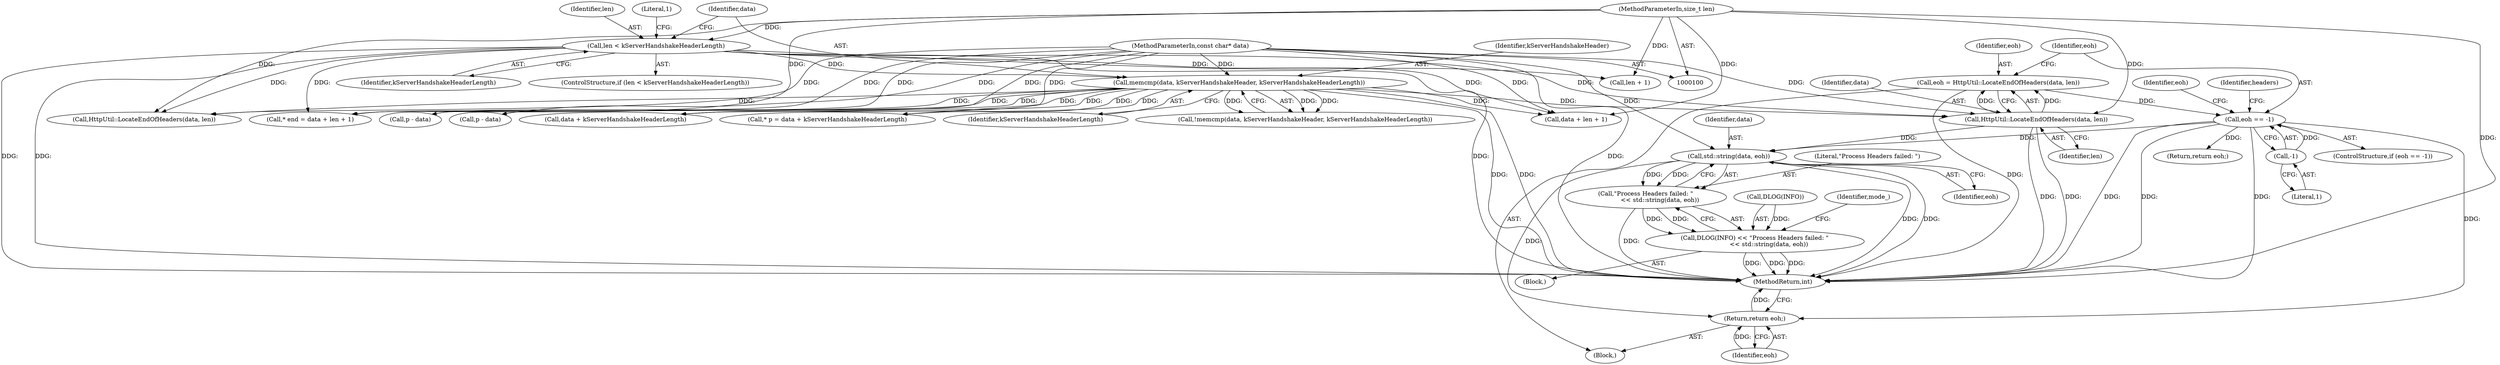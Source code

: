 digraph "1_Chrome_511d0a0a31a54e0cc0f15cb1b977dc9f9b20f0d3_4@pointer" {
"1000259" [label="(Call,std::string(data, eoh))"];
"1000237" [label="(Call,HttpUtil::LocateEndOfHeaders(data, len))"];
"1000101" [label="(MethodParameterIn,const char* data)"];
"1000117" [label="(Call,memcmp(data, kServerHandshakeHeader, kServerHandshakeHeaderLength))"];
"1000108" [label="(Call,len < kServerHandshakeHeaderLength)"];
"1000102" [label="(MethodParameterIn,size_t len)"];
"1000241" [label="(Call,eoh == -1)"];
"1000235" [label="(Call,eoh = HttpUtil::LocateEndOfHeaders(data, len))"];
"1000243" [label="(Call,-1)"];
"1000257" [label="(Call,\"Process Headers failed: \"\n               << std::string(data, eoh))"];
"1000254" [label="(Call,DLOG(INFO) << \"Process Headers failed: \"\n               << std::string(data, eoh))"];
"1000286" [label="(Return,return eoh;)"];
"1000261" [label="(Identifier,eoh)"];
"1000242" [label="(Identifier,eoh)"];
"1000145" [label="(Call,data + kServerHandshakeHeaderLength)"];
"1000243" [label="(Call,-1)"];
"1000117" [label="(Call,memcmp(data, kServerHandshakeHeader, kServerHandshakeHeaderLength))"];
"1000103" [label="(Block,)"];
"1000151" [label="(Call,data + len + 1)"];
"1000237" [label="(Call,HttpUtil::LocateEndOfHeaders(data, len))"];
"1000102" [label="(MethodParameterIn,size_t len)"];
"1000143" [label="(Call,* p = data + kServerHandshakeHeaderLength)"];
"1000118" [label="(Identifier,data)"];
"1000120" [label="(Identifier,kServerHandshakeHeaderLength)"];
"1000153" [label="(Call,len + 1)"];
"1000101" [label="(MethodParameterIn,const char* data)"];
"1000130" [label="(Call,HttpUtil::LocateEndOfHeaders(data, len))"];
"1000257" [label="(Call,\"Process Headers failed: \"\n               << std::string(data, eoh))"];
"1000255" [label="(Call,DLOG(INFO))"];
"1000239" [label="(Identifier,len)"];
"1000259" [label="(Call,std::string(data, eoh))"];
"1000244" [label="(Literal,1)"];
"1000110" [label="(Identifier,kServerHandshakeHeaderLength)"];
"1000240" [label="(ControlStructure,if (eoh == -1))"];
"1000114" [label="(Literal,1)"];
"1000109" [label="(Identifier,len)"];
"1000192" [label="(Call,p - data)"];
"1000246" [label="(Identifier,eoh)"];
"1000253" [label="(Block,)"];
"1000238" [label="(Identifier,data)"];
"1000287" [label="(Identifier,eoh)"];
"1000228" [label="(Call,p - data)"];
"1000258" [label="(Literal,\"Process Headers failed: \")"];
"1000149" [label="(Call,* end = data + len + 1)"];
"1000119" [label="(Identifier,kServerHandshakeHeader)"];
"1000286" [label="(Return,return eoh;)"];
"1000252" [label="(Identifier,headers)"];
"1000241" [label="(Call,eoh == -1)"];
"1000245" [label="(Return,return eoh;)"];
"1000116" [label="(Call,!memcmp(data, kServerHandshakeHeader, kServerHandshakeHeaderLength))"];
"1000108" [label="(Call,len < kServerHandshakeHeaderLength)"];
"1000107" [label="(ControlStructure,if (len < kServerHandshakeHeaderLength))"];
"1000236" [label="(Identifier,eoh)"];
"1000260" [label="(Identifier,data)"];
"1000254" [label="(Call,DLOG(INFO) << \"Process Headers failed: \"\n               << std::string(data, eoh))"];
"1000263" [label="(Identifier,mode_)"];
"1000288" [label="(MethodReturn,int)"];
"1000235" [label="(Call,eoh = HttpUtil::LocateEndOfHeaders(data, len))"];
"1000259" -> "1000257"  [label="AST: "];
"1000259" -> "1000261"  [label="CFG: "];
"1000260" -> "1000259"  [label="AST: "];
"1000261" -> "1000259"  [label="AST: "];
"1000257" -> "1000259"  [label="CFG: "];
"1000259" -> "1000288"  [label="DDG: "];
"1000259" -> "1000288"  [label="DDG: "];
"1000259" -> "1000257"  [label="DDG: "];
"1000259" -> "1000257"  [label="DDG: "];
"1000237" -> "1000259"  [label="DDG: "];
"1000101" -> "1000259"  [label="DDG: "];
"1000241" -> "1000259"  [label="DDG: "];
"1000259" -> "1000286"  [label="DDG: "];
"1000237" -> "1000235"  [label="AST: "];
"1000237" -> "1000239"  [label="CFG: "];
"1000238" -> "1000237"  [label="AST: "];
"1000239" -> "1000237"  [label="AST: "];
"1000235" -> "1000237"  [label="CFG: "];
"1000237" -> "1000288"  [label="DDG: "];
"1000237" -> "1000288"  [label="DDG: "];
"1000237" -> "1000235"  [label="DDG: "];
"1000237" -> "1000235"  [label="DDG: "];
"1000101" -> "1000237"  [label="DDG: "];
"1000117" -> "1000237"  [label="DDG: "];
"1000102" -> "1000237"  [label="DDG: "];
"1000108" -> "1000237"  [label="DDG: "];
"1000101" -> "1000100"  [label="AST: "];
"1000101" -> "1000288"  [label="DDG: "];
"1000101" -> "1000117"  [label="DDG: "];
"1000101" -> "1000130"  [label="DDG: "];
"1000101" -> "1000143"  [label="DDG: "];
"1000101" -> "1000145"  [label="DDG: "];
"1000101" -> "1000149"  [label="DDG: "];
"1000101" -> "1000151"  [label="DDG: "];
"1000101" -> "1000192"  [label="DDG: "];
"1000101" -> "1000228"  [label="DDG: "];
"1000117" -> "1000116"  [label="AST: "];
"1000117" -> "1000120"  [label="CFG: "];
"1000118" -> "1000117"  [label="AST: "];
"1000119" -> "1000117"  [label="AST: "];
"1000120" -> "1000117"  [label="AST: "];
"1000116" -> "1000117"  [label="CFG: "];
"1000117" -> "1000288"  [label="DDG: "];
"1000117" -> "1000288"  [label="DDG: "];
"1000117" -> "1000116"  [label="DDG: "];
"1000117" -> "1000116"  [label="DDG: "];
"1000117" -> "1000116"  [label="DDG: "];
"1000108" -> "1000117"  [label="DDG: "];
"1000117" -> "1000130"  [label="DDG: "];
"1000117" -> "1000143"  [label="DDG: "];
"1000117" -> "1000143"  [label="DDG: "];
"1000117" -> "1000145"  [label="DDG: "];
"1000117" -> "1000145"  [label="DDG: "];
"1000117" -> "1000149"  [label="DDG: "];
"1000117" -> "1000151"  [label="DDG: "];
"1000117" -> "1000192"  [label="DDG: "];
"1000117" -> "1000228"  [label="DDG: "];
"1000108" -> "1000107"  [label="AST: "];
"1000108" -> "1000110"  [label="CFG: "];
"1000109" -> "1000108"  [label="AST: "];
"1000110" -> "1000108"  [label="AST: "];
"1000114" -> "1000108"  [label="CFG: "];
"1000118" -> "1000108"  [label="CFG: "];
"1000108" -> "1000288"  [label="DDG: "];
"1000108" -> "1000288"  [label="DDG: "];
"1000108" -> "1000288"  [label="DDG: "];
"1000102" -> "1000108"  [label="DDG: "];
"1000108" -> "1000130"  [label="DDG: "];
"1000108" -> "1000149"  [label="DDG: "];
"1000108" -> "1000151"  [label="DDG: "];
"1000108" -> "1000153"  [label="DDG: "];
"1000102" -> "1000100"  [label="AST: "];
"1000102" -> "1000288"  [label="DDG: "];
"1000102" -> "1000130"  [label="DDG: "];
"1000102" -> "1000149"  [label="DDG: "];
"1000102" -> "1000151"  [label="DDG: "];
"1000102" -> "1000153"  [label="DDG: "];
"1000241" -> "1000240"  [label="AST: "];
"1000241" -> "1000243"  [label="CFG: "];
"1000242" -> "1000241"  [label="AST: "];
"1000243" -> "1000241"  [label="AST: "];
"1000246" -> "1000241"  [label="CFG: "];
"1000252" -> "1000241"  [label="CFG: "];
"1000241" -> "1000288"  [label="DDG: "];
"1000241" -> "1000288"  [label="DDG: "];
"1000241" -> "1000288"  [label="DDG: "];
"1000235" -> "1000241"  [label="DDG: "];
"1000243" -> "1000241"  [label="DDG: "];
"1000241" -> "1000245"  [label="DDG: "];
"1000241" -> "1000286"  [label="DDG: "];
"1000235" -> "1000103"  [label="AST: "];
"1000236" -> "1000235"  [label="AST: "];
"1000242" -> "1000235"  [label="CFG: "];
"1000235" -> "1000288"  [label="DDG: "];
"1000243" -> "1000244"  [label="CFG: "];
"1000244" -> "1000243"  [label="AST: "];
"1000257" -> "1000254"  [label="AST: "];
"1000258" -> "1000257"  [label="AST: "];
"1000254" -> "1000257"  [label="CFG: "];
"1000257" -> "1000288"  [label="DDG: "];
"1000257" -> "1000254"  [label="DDG: "];
"1000257" -> "1000254"  [label="DDG: "];
"1000254" -> "1000253"  [label="AST: "];
"1000255" -> "1000254"  [label="AST: "];
"1000263" -> "1000254"  [label="CFG: "];
"1000254" -> "1000288"  [label="DDG: "];
"1000254" -> "1000288"  [label="DDG: "];
"1000254" -> "1000288"  [label="DDG: "];
"1000255" -> "1000254"  [label="DDG: "];
"1000286" -> "1000103"  [label="AST: "];
"1000286" -> "1000287"  [label="CFG: "];
"1000287" -> "1000286"  [label="AST: "];
"1000288" -> "1000286"  [label="CFG: "];
"1000286" -> "1000288"  [label="DDG: "];
"1000287" -> "1000286"  [label="DDG: "];
}
